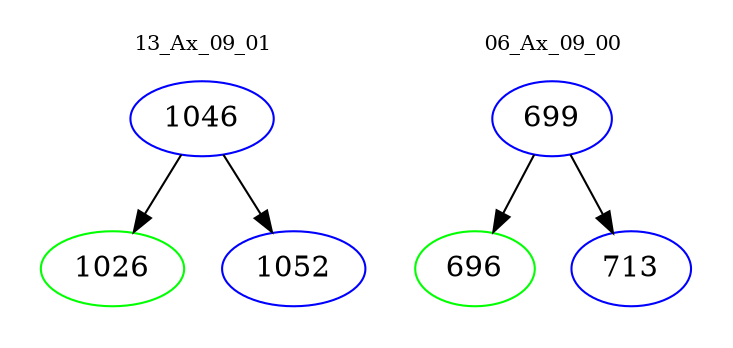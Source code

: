 digraph{
subgraph cluster_0 {
color = white
label = "13_Ax_09_01";
fontsize=10;
T0_1046 [label="1046", color="blue"]
T0_1046 -> T0_1026 [color="black"]
T0_1026 [label="1026", color="green"]
T0_1046 -> T0_1052 [color="black"]
T0_1052 [label="1052", color="blue"]
}
subgraph cluster_1 {
color = white
label = "06_Ax_09_00";
fontsize=10;
T1_699 [label="699", color="blue"]
T1_699 -> T1_696 [color="black"]
T1_696 [label="696", color="green"]
T1_699 -> T1_713 [color="black"]
T1_713 [label="713", color="blue"]
}
}
